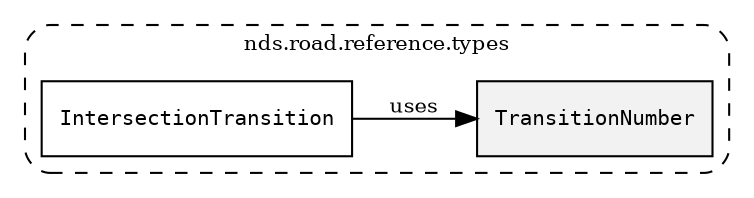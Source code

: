 /**
 * This dot file creates symbol collaboration diagram for TransitionNumber.
 */
digraph ZSERIO
{
    node [shape=box, fontsize=10];
    rankdir="LR";
    fontsize=10;
    tooltip="TransitionNumber collaboration diagram";

    subgraph "cluster_nds.road.reference.types"
    {
        style="dashed, rounded";
        label="nds.road.reference.types";
        tooltip="Package nds.road.reference.types";
        href="../../../content/packages/nds.road.reference.types.html#Package-nds-road-reference-types";
        target="_parent";

        "TransitionNumber" [style="filled", fillcolor="#0000000D", target="_parent", label=<<font face="monospace"><table align="center" border="0" cellspacing="0" cellpadding="0"><tr><td href="../../../content/packages/nds.road.reference.types.html#Subtype-TransitionNumber" title="Subtype defined in nds.road.reference.types">TransitionNumber</td></tr></table></font>>];
        "IntersectionTransition" [target="_parent", label=<<font face="monospace"><table align="center" border="0" cellspacing="0" cellpadding="0"><tr><td href="../../../content/packages/nds.road.reference.types.html#Structure-IntersectionTransition" title="Structure defined in nds.road.reference.types">IntersectionTransition</td></tr></table></font>>];
    }

    "IntersectionTransition" -> "TransitionNumber" [label="uses", fontsize=10];
}
